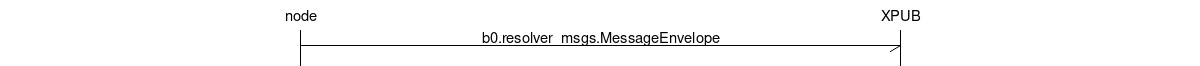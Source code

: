 msc {
    hscale = "2";

    n [ label="node" ], p [ label="XPUB" ];

    n->p [ label="b0.resolver_msgs.MessageEnvelope" ];
}
